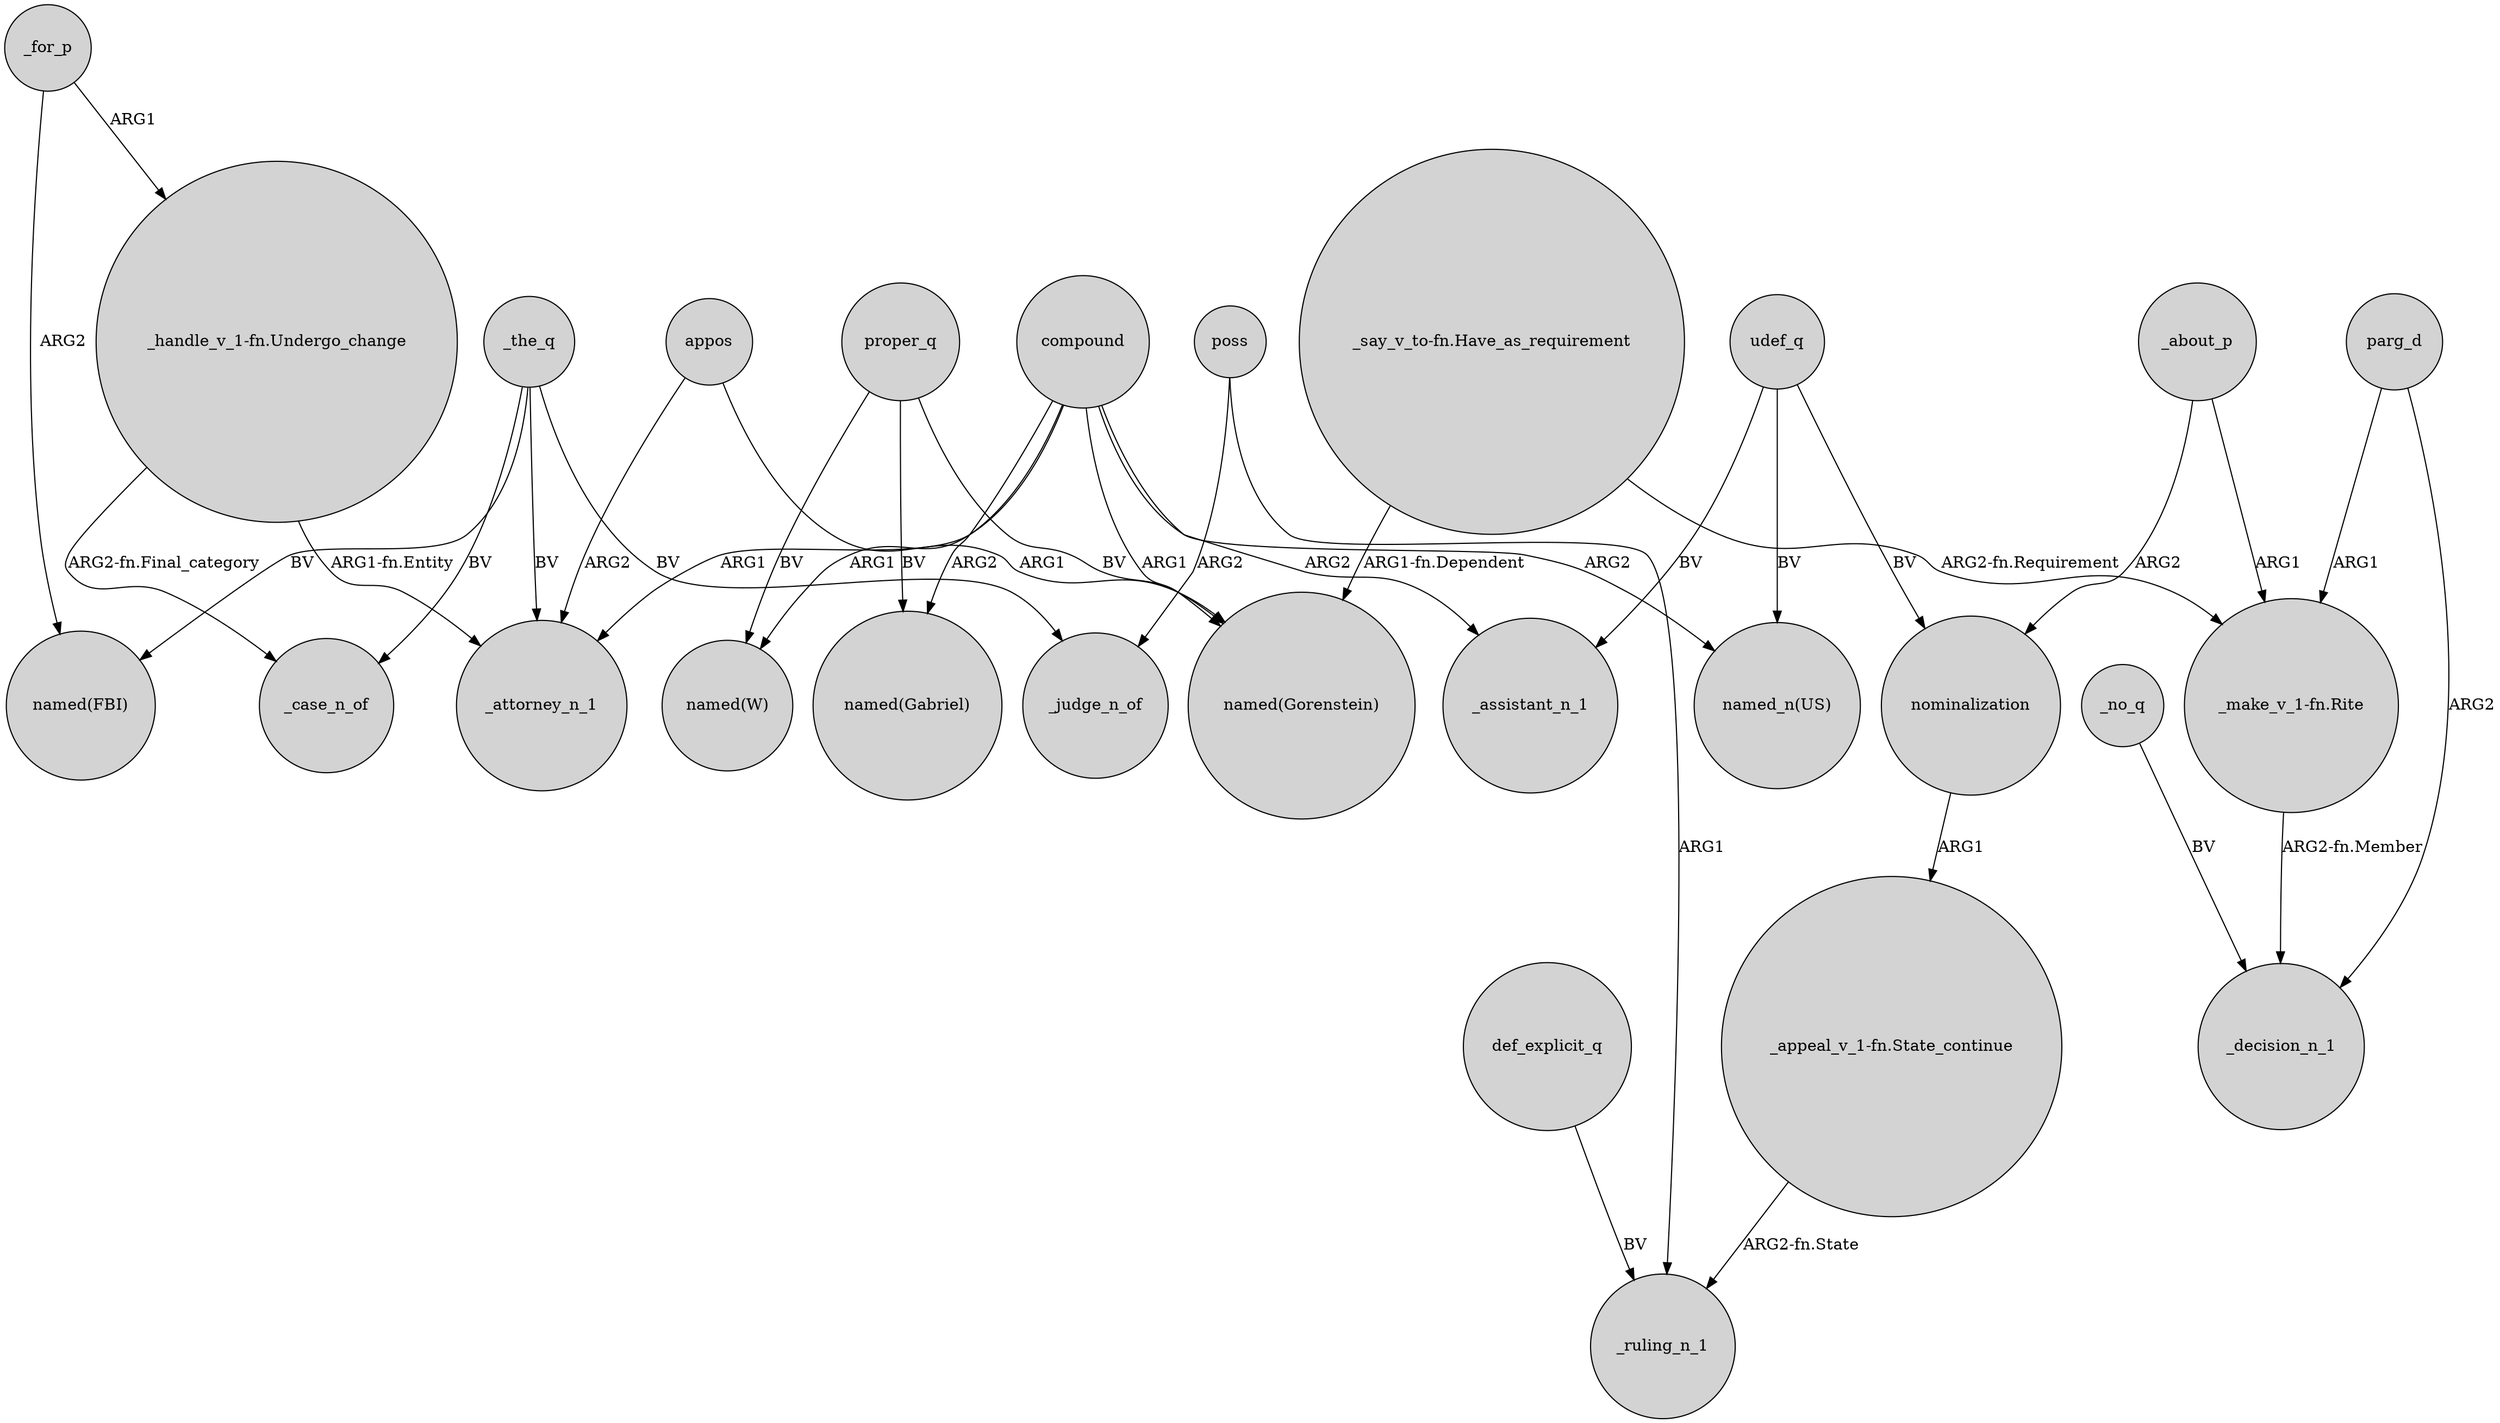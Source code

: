 digraph {
	node [shape=circle style=filled]
	_the_q -> _attorney_n_1 [label=BV]
	appos -> _attorney_n_1 [label=ARG2]
	proper_q -> "named(Gabriel)" [label=BV]
	_for_p -> "_handle_v_1-fn.Undergo_change" [label=ARG1]
	compound -> "named(Gorenstein)" [label=ARG1]
	compound -> _attorney_n_1 [label=ARG1]
	udef_q -> nominalization [label=BV]
	proper_q -> "named(Gorenstein)" [label=BV]
	def_explicit_q -> _ruling_n_1 [label=BV]
	_about_p -> nominalization [label=ARG2]
	poss -> _ruling_n_1 [label=ARG1]
	parg_d -> _decision_n_1 [label=ARG2]
	proper_q -> "named(W)" [label=BV]
	appos -> "named(Gorenstein)" [label=ARG1]
	"_handle_v_1-fn.Undergo_change" -> _attorney_n_1 [label="ARG1-fn.Entity"]
	"_handle_v_1-fn.Undergo_change" -> _case_n_of [label="ARG2-fn.Final_category"]
	udef_q -> _assistant_n_1 [label=BV]
	_about_p -> "_make_v_1-fn.Rite" [label=ARG1]
	compound -> _assistant_n_1 [label=ARG2]
	_the_q -> _judge_n_of [label=BV]
	_the_q -> "named(FBI)" [label=BV]
	"_appeal_v_1-fn.State_continue" -> _ruling_n_1 [label="ARG2-fn.State"]
	parg_d -> "_make_v_1-fn.Rite" [label=ARG1]
	"_say_v_to-fn.Have_as_requirement" -> "_make_v_1-fn.Rite" [label="ARG2-fn.Requirement"]
	poss -> _judge_n_of [label=ARG2]
	"_make_v_1-fn.Rite" -> _decision_n_1 [label="ARG2-fn.Member"]
	nominalization -> "_appeal_v_1-fn.State_continue" [label=ARG1]
	compound -> "named(W)" [label=ARG1]
	compound -> "named(Gabriel)" [label=ARG2]
	_the_q -> _case_n_of [label=BV]
	compound -> "named_n(US)" [label=ARG2]
	udef_q -> "named_n(US)" [label=BV]
	"_say_v_to-fn.Have_as_requirement" -> "named(Gorenstein)" [label="ARG1-fn.Dependent"]
	_for_p -> "named(FBI)" [label=ARG2]
	_no_q -> _decision_n_1 [label=BV]
}
